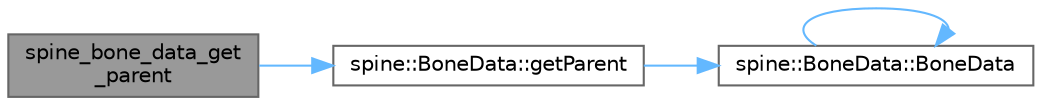 digraph "spine_bone_data_get_parent"
{
 // LATEX_PDF_SIZE
  bgcolor="transparent";
  edge [fontname=Helvetica,fontsize=10,labelfontname=Helvetica,labelfontsize=10];
  node [fontname=Helvetica,fontsize=10,shape=box,height=0.2,width=0.4];
  rankdir="LR";
  Node1 [id="Node000001",label="spine_bone_data_get\l_parent",height=0.2,width=0.4,color="gray40", fillcolor="grey60", style="filled", fontcolor="black",tooltip=" "];
  Node1 -> Node2 [id="edge1_Node000001_Node000002",color="steelblue1",style="solid",tooltip=" "];
  Node2 [id="Node000002",label="spine::BoneData::getParent",height=0.2,width=0.4,color="grey40", fillcolor="white", style="filled",URL="$classspine_1_1_bone_data.html#a995121f32825bc80bc6dcfa2ac6f9dbe",tooltip="May be NULL."];
  Node2 -> Node3 [id="edge2_Node000002_Node000003",color="steelblue1",style="solid",tooltip=" "];
  Node3 [id="Node000003",label="spine::BoneData::BoneData",height=0.2,width=0.4,color="grey40", fillcolor="white", style="filled",URL="$classspine_1_1_bone_data.html#af02ceaba4e3fd9e15f822d4ba8f94448",tooltip=" "];
  Node3 -> Node3 [id="edge3_Node000003_Node000003",color="steelblue1",style="solid",tooltip=" "];
}
